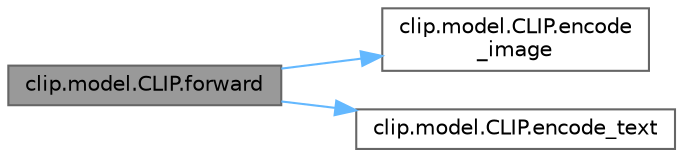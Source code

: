 digraph "clip.model.CLIP.forward"
{
 // LATEX_PDF_SIZE
  bgcolor="transparent";
  edge [fontname=Helvetica,fontsize=10,labelfontname=Helvetica,labelfontsize=10];
  node [fontname=Helvetica,fontsize=10,shape=box,height=0.2,width=0.4];
  rankdir="LR";
  Node1 [id="Node000001",label="clip.model.CLIP.forward",height=0.2,width=0.4,color="gray40", fillcolor="grey60", style="filled", fontcolor="black",tooltip="Performs a forward pass through the CLIP model."];
  Node1 -> Node2 [id="edge1_Node000001_Node000002",color="steelblue1",style="solid",tooltip=" "];
  Node2 [id="Node000002",label="clip.model.CLIP.encode\l_image",height=0.2,width=0.4,color="grey40", fillcolor="white", style="filled",URL="$classclip_1_1model_1_1_c_l_i_p.html#a3283ef0bb587bdeb878c412767740bfe",tooltip="Encodes an input image to produce visual embeddings."];
  Node1 -> Node3 [id="edge2_Node000001_Node000003",color="steelblue1",style="solid",tooltip=" "];
  Node3 [id="Node000003",label="clip.model.CLIP.encode_text",height=0.2,width=0.4,color="grey40", fillcolor="white", style="filled",URL="$classclip_1_1model_1_1_c_l_i_p.html#a8a37611292e5b35fd317bec829ae88fe",tooltip="Encodes input text to produce textual embeddings."];
}
